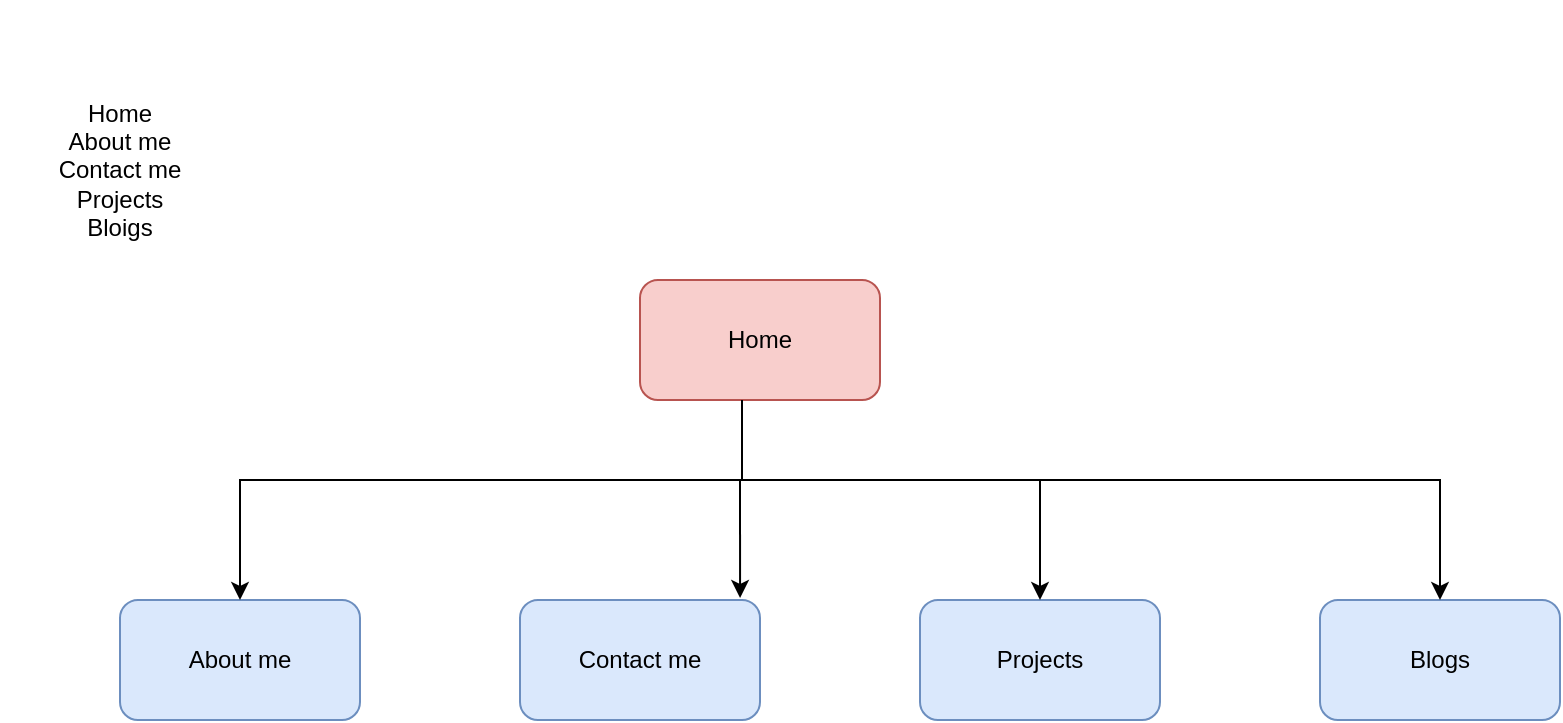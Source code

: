 <mxfile version="15.8.6" type="device"><diagram id="m-1iE3GxdtlSxSBORNIR" name="Page-1"><mxGraphModel dx="946" dy="551" grid="1" gridSize="10" guides="1" tooltips="1" connect="1" arrows="1" fold="1" page="1" pageScale="1" pageWidth="827" pageHeight="1169" math="0" shadow="0"><root><mxCell id="0"/><mxCell id="1" parent="0"/><mxCell id="9E79MM0XCKFOLfRBf-Bu-1" value="Home&lt;br&gt;About me&lt;br&gt;Contact me&lt;br&gt;Projects&lt;br&gt;Bloigs" style="text;html=1;strokeColor=none;fillColor=none;align=center;verticalAlign=middle;whiteSpace=wrap;rounded=0;" vertex="1" parent="1"><mxGeometry x="20" y="40" width="120" height="170" as="geometry"/></mxCell><mxCell id="9E79MM0XCKFOLfRBf-Bu-8" value="Home" style="rounded=1;whiteSpace=wrap;html=1;fillColor=#f8cecc;strokeColor=#b85450;" vertex="1" parent="1"><mxGeometry x="340" y="180" width="120" height="60" as="geometry"/></mxCell><mxCell id="9E79MM0XCKFOLfRBf-Bu-9" value="Blogs" style="rounded=1;whiteSpace=wrap;html=1;fillColor=#dae8fc;strokeColor=#6c8ebf;" vertex="1" parent="1"><mxGeometry x="680" y="340" width="120" height="60" as="geometry"/></mxCell><mxCell id="9E79MM0XCKFOLfRBf-Bu-10" value="Projects" style="rounded=1;whiteSpace=wrap;html=1;fillColor=#dae8fc;strokeColor=#6c8ebf;" vertex="1" parent="1"><mxGeometry x="480" y="340" width="120" height="60" as="geometry"/></mxCell><mxCell id="9E79MM0XCKFOLfRBf-Bu-11" value="Contact me" style="rounded=1;whiteSpace=wrap;html=1;fillColor=#dae8fc;strokeColor=#6c8ebf;" vertex="1" parent="1"><mxGeometry x="280" y="340" width="120" height="60" as="geometry"/></mxCell><mxCell id="9E79MM0XCKFOLfRBf-Bu-12" value="About me" style="rounded=1;whiteSpace=wrap;html=1;fillColor=#dae8fc;strokeColor=#6c8ebf;" vertex="1" parent="1"><mxGeometry x="80" y="340" width="120" height="60" as="geometry"/></mxCell><mxCell id="9E79MM0XCKFOLfRBf-Bu-13" value="" style="endArrow=classic;html=1;rounded=0;entryX=0.5;entryY=0;entryDx=0;entryDy=0;exitX=0.425;exitY=1;exitDx=0;exitDy=0;exitPerimeter=0;" edge="1" parent="1" source="9E79MM0XCKFOLfRBf-Bu-8" target="9E79MM0XCKFOLfRBf-Bu-12"><mxGeometry width="50" height="50" relative="1" as="geometry"><mxPoint x="390" y="280" as="sourcePoint"/><mxPoint x="440" y="230" as="targetPoint"/><Array as="points"><mxPoint x="391" y="280"/><mxPoint x="290" y="280"/><mxPoint x="140" y="280"/></Array></mxGeometry></mxCell><mxCell id="9E79MM0XCKFOLfRBf-Bu-14" value="" style="endArrow=classic;html=1;rounded=0;entryX=0.917;entryY=-0.017;entryDx=0;entryDy=0;entryPerimeter=0;" edge="1" parent="1" target="9E79MM0XCKFOLfRBf-Bu-11"><mxGeometry width="50" height="50" relative="1" as="geometry"><mxPoint x="390" y="280" as="sourcePoint"/><mxPoint x="440" y="230" as="targetPoint"/></mxGeometry></mxCell><mxCell id="9E79MM0XCKFOLfRBf-Bu-15" value="" style="endArrow=classic;html=1;rounded=0;entryX=0.5;entryY=0;entryDx=0;entryDy=0;" edge="1" parent="1" target="9E79MM0XCKFOLfRBf-Bu-10"><mxGeometry width="50" height="50" relative="1" as="geometry"><mxPoint x="390" y="280" as="sourcePoint"/><mxPoint x="440" y="230" as="targetPoint"/><Array as="points"><mxPoint x="470" y="280"/><mxPoint x="540" y="280"/></Array></mxGeometry></mxCell><mxCell id="9E79MM0XCKFOLfRBf-Bu-16" value="" style="endArrow=classic;html=1;rounded=0;entryX=0.5;entryY=0;entryDx=0;entryDy=0;" edge="1" parent="1" target="9E79MM0XCKFOLfRBf-Bu-9"><mxGeometry width="50" height="50" relative="1" as="geometry"><mxPoint x="390" y="280" as="sourcePoint"/><mxPoint x="440" y="230" as="targetPoint"/><Array as="points"><mxPoint x="570" y="280"/><mxPoint x="740" y="280"/></Array></mxGeometry></mxCell></root></mxGraphModel></diagram></mxfile>